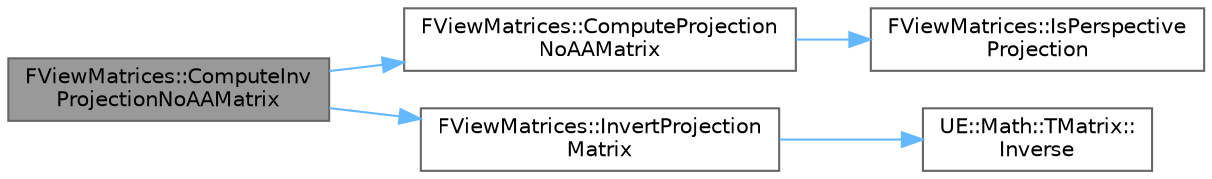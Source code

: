 digraph "FViewMatrices::ComputeInvProjectionNoAAMatrix"
{
 // INTERACTIVE_SVG=YES
 // LATEX_PDF_SIZE
  bgcolor="transparent";
  edge [fontname=Helvetica,fontsize=10,labelfontname=Helvetica,labelfontsize=10];
  node [fontname=Helvetica,fontsize=10,shape=box,height=0.2,width=0.4];
  rankdir="LR";
  Node1 [id="Node000001",label="FViewMatrices::ComputeInv\lProjectionNoAAMatrix",height=0.2,width=0.4,color="gray40", fillcolor="grey60", style="filled", fontcolor="black",tooltip=" "];
  Node1 -> Node2 [id="edge1_Node000001_Node000002",color="steelblue1",style="solid",tooltip=" "];
  Node2 [id="Node000002",label="FViewMatrices::ComputeProjection\lNoAAMatrix",height=0.2,width=0.4,color="grey40", fillcolor="white", style="filled",URL="$d4/da9/structFViewMatrices.html#afebdfe0e4673148bdab8b1df3dd3dc76",tooltip=" "];
  Node2 -> Node3 [id="edge2_Node000002_Node000003",color="steelblue1",style="solid",tooltip=" "];
  Node3 [id="Node000003",label="FViewMatrices::IsPerspective\lProjection",height=0.2,width=0.4,color="grey40", fillcolor="white", style="filled",URL="$d4/da9/structFViewMatrices.html#a506437fd1f3f2a3a8d14329902872835",tooltip=" "];
  Node1 -> Node4 [id="edge3_Node000001_Node000004",color="steelblue1",style="solid",tooltip=" "];
  Node4 [id="Node000004",label="FViewMatrices::InvertProjection\lMatrix",height=0.2,width=0.4,color="grey40", fillcolor="white", style="filled",URL="$d4/da9/structFViewMatrices.html#a97090fc94733517b529d931528f07f12",tooltip=" "];
  Node4 -> Node5 [id="edge4_Node000004_Node000005",color="steelblue1",style="solid",tooltip=" "];
  Node5 [id="Node000005",label="UE::Math::TMatrix::\lInverse",height=0.2,width=0.4,color="grey40", fillcolor="white", style="filled",URL="$d6/d69/structUE_1_1Math_1_1TMatrix.html#a0d62892773810b2d138b0ad8b198f9d6",tooltip="Get the inverse of this matrix."];
}
